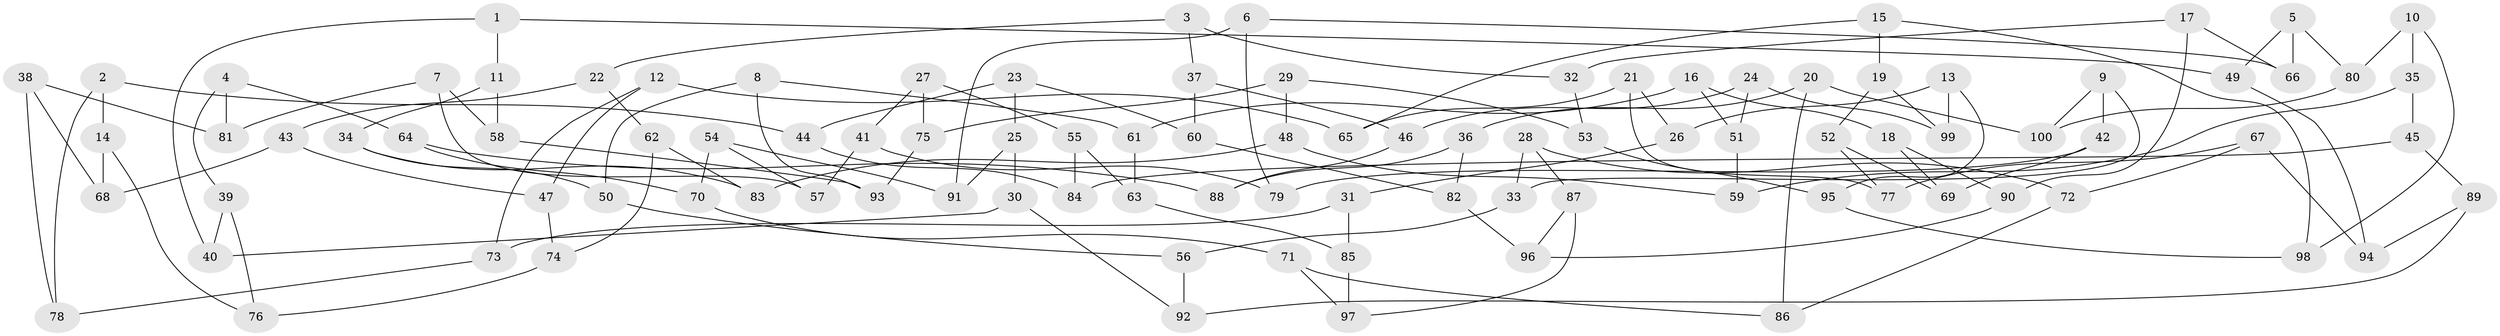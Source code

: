 // Generated by graph-tools (version 1.1) at 2025/11/02/21/25 10:11:15]
// undirected, 100 vertices, 150 edges
graph export_dot {
graph [start="1"]
  node [color=gray90,style=filled];
  1;
  2;
  3;
  4;
  5;
  6;
  7;
  8;
  9;
  10;
  11;
  12;
  13;
  14;
  15;
  16;
  17;
  18;
  19;
  20;
  21;
  22;
  23;
  24;
  25;
  26;
  27;
  28;
  29;
  30;
  31;
  32;
  33;
  34;
  35;
  36;
  37;
  38;
  39;
  40;
  41;
  42;
  43;
  44;
  45;
  46;
  47;
  48;
  49;
  50;
  51;
  52;
  53;
  54;
  55;
  56;
  57;
  58;
  59;
  60;
  61;
  62;
  63;
  64;
  65;
  66;
  67;
  68;
  69;
  70;
  71;
  72;
  73;
  74;
  75;
  76;
  77;
  78;
  79;
  80;
  81;
  82;
  83;
  84;
  85;
  86;
  87;
  88;
  89;
  90;
  91;
  92;
  93;
  94;
  95;
  96;
  97;
  98;
  99;
  100;
  1 -- 40;
  1 -- 49;
  1 -- 11;
  2 -- 44;
  2 -- 78;
  2 -- 14;
  3 -- 32;
  3 -- 37;
  3 -- 22;
  4 -- 64;
  4 -- 39;
  4 -- 81;
  5 -- 80;
  5 -- 66;
  5 -- 49;
  6 -- 91;
  6 -- 66;
  6 -- 79;
  7 -- 57;
  7 -- 81;
  7 -- 58;
  8 -- 61;
  8 -- 50;
  8 -- 93;
  9 -- 100;
  9 -- 33;
  9 -- 42;
  10 -- 98;
  10 -- 80;
  10 -- 35;
  11 -- 58;
  11 -- 34;
  12 -- 47;
  12 -- 73;
  12 -- 65;
  13 -- 99;
  13 -- 26;
  13 -- 95;
  14 -- 76;
  14 -- 68;
  15 -- 65;
  15 -- 19;
  15 -- 98;
  16 -- 61;
  16 -- 18;
  16 -- 51;
  17 -- 66;
  17 -- 90;
  17 -- 32;
  18 -- 90;
  18 -- 69;
  19 -- 52;
  19 -- 99;
  20 -- 86;
  20 -- 36;
  20 -- 100;
  21 -- 77;
  21 -- 26;
  21 -- 65;
  22 -- 62;
  22 -- 43;
  23 -- 44;
  23 -- 25;
  23 -- 60;
  24 -- 51;
  24 -- 46;
  24 -- 99;
  25 -- 30;
  25 -- 91;
  26 -- 31;
  27 -- 41;
  27 -- 75;
  27 -- 55;
  28 -- 72;
  28 -- 33;
  28 -- 87;
  29 -- 53;
  29 -- 75;
  29 -- 48;
  30 -- 40;
  30 -- 92;
  31 -- 73;
  31 -- 85;
  32 -- 53;
  33 -- 56;
  34 -- 83;
  34 -- 50;
  35 -- 45;
  35 -- 59;
  36 -- 88;
  36 -- 82;
  37 -- 46;
  37 -- 60;
  38 -- 78;
  38 -- 81;
  38 -- 68;
  39 -- 76;
  39 -- 40;
  41 -- 57;
  41 -- 79;
  42 -- 69;
  42 -- 79;
  43 -- 47;
  43 -- 68;
  44 -- 84;
  45 -- 89;
  45 -- 84;
  46 -- 88;
  47 -- 74;
  48 -- 59;
  48 -- 83;
  49 -- 94;
  50 -- 56;
  51 -- 59;
  52 -- 77;
  52 -- 69;
  53 -- 95;
  54 -- 57;
  54 -- 70;
  54 -- 91;
  55 -- 84;
  55 -- 63;
  56 -- 92;
  58 -- 93;
  60 -- 82;
  61 -- 63;
  62 -- 74;
  62 -- 83;
  63 -- 85;
  64 -- 70;
  64 -- 88;
  67 -- 72;
  67 -- 94;
  67 -- 77;
  70 -- 71;
  71 -- 86;
  71 -- 97;
  72 -- 86;
  73 -- 78;
  74 -- 76;
  75 -- 93;
  80 -- 100;
  82 -- 96;
  85 -- 97;
  87 -- 96;
  87 -- 97;
  89 -- 94;
  89 -- 92;
  90 -- 96;
  95 -- 98;
}
